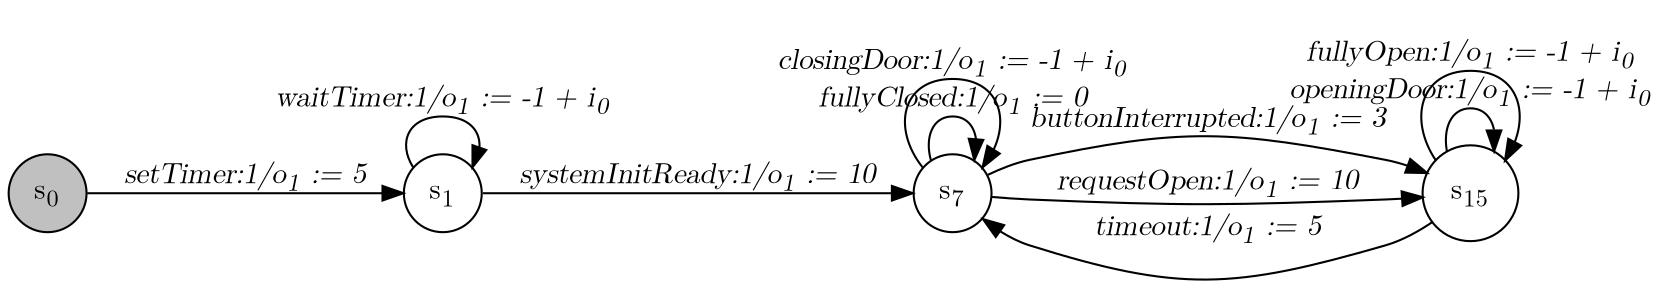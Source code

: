 digraph EFSM{
  graph [rankdir="LR", fontname="Latin Modern Math"];
  node [color="black", fillcolor="white", shape="circle", style="filled", fontname="Latin Modern Math"];
  edge [fontname="Latin Modern Math"];

  s0[fillcolor="gray", label=<s<sub>0</sub>>];
  s1[label=<s<sub>1</sub>>];
  s7[label=<s<sub>7</sub>>];
  s15[label=<s<sub>15</sub>>];

  s7->s7[label=<<i>fullyClosed:1/o<sub>1</sub> := 0</i>>];
  s0->s1[label=<<i>setTimer:1/o<sub>1</sub> := 5</i>>];
  s1->s7[label=<<i>systemInitReady:1/o<sub>1</sub> := 10</i>>];
  s7->s15[label=<<i>buttonInterrupted:1/o<sub>1</sub> := 3</i>>];
  s1->s1[label=<<i>waitTimer:1/o<sub>1</sub> := -1 + i<sub>0</sub></i>>];
  s7->s15[label=<<i>requestOpen:1/o<sub>1</sub> := 10</i>>];
  s15->s15[label=<<i>openingDoor:1/o<sub>1</sub> := -1 + i<sub>0</sub></i>>];
  s15->s15[label=<<i>fullyOpen:1/o<sub>1</sub> := -1 + i<sub>0</sub></i>>];
  s15->s7[label=<<i>timeout:1/o<sub>1</sub> := 5</i>>];
  s7->s7[label=<<i>closingDoor:1/o<sub>1</sub> := -1 + i<sub>0</sub></i>>];
}
